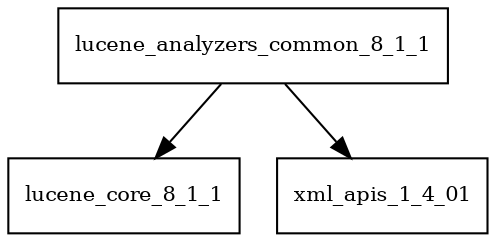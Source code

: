 digraph lucene_analyzers_common_8_1_1_dependencies {
  node [shape = box, fontsize=10.0];
  lucene_analyzers_common_8_1_1 -> lucene_core_8_1_1;
  lucene_analyzers_common_8_1_1 -> xml_apis_1_4_01;
}
